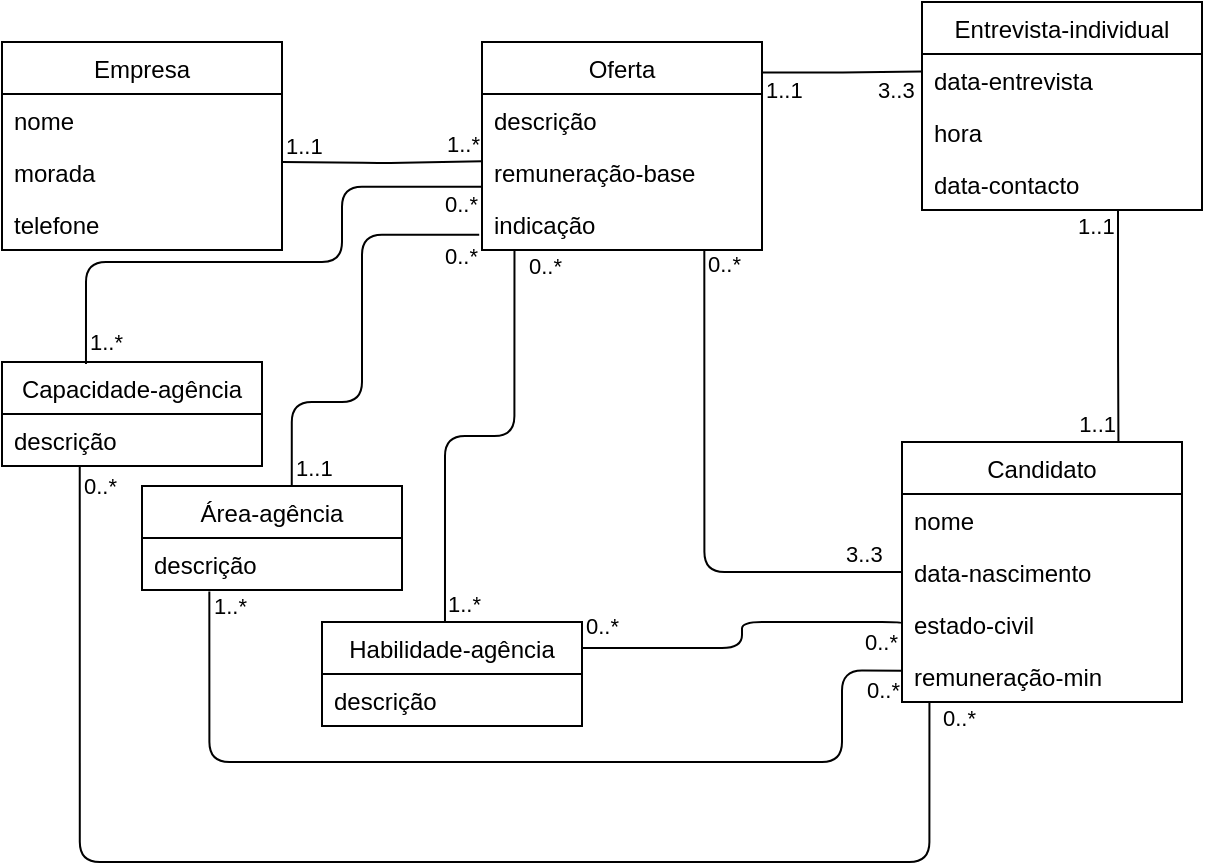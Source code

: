<mxfile version="14.3.2" type="device"><diagram id="AzuyJDzA_oUuO7dpGHeX" name="Page-1"><mxGraphModel dx="1662" dy="762" grid="1" gridSize="10" guides="1" tooltips="1" connect="1" arrows="1" fold="1" page="1" pageScale="1" pageWidth="827" pageHeight="1169" math="0" shadow="0"><root><mxCell id="0"/><mxCell id="1" parent="0"/><mxCell id="-9aQ3U12G-QY0V_nzm0G-1" value="Empresa" style="swimlane;fontStyle=0;childLayout=stackLayout;horizontal=1;startSize=26;fillColor=none;horizontalStack=0;resizeParent=1;resizeParentMax=0;resizeLast=0;collapsible=1;marginBottom=0;" vertex="1" parent="1"><mxGeometry x="40" y="40" width="140" height="104" as="geometry"/></mxCell><mxCell id="-9aQ3U12G-QY0V_nzm0G-2" value="nome" style="text;strokeColor=none;fillColor=none;align=left;verticalAlign=top;spacingLeft=4;spacingRight=4;overflow=hidden;rotatable=0;points=[[0,0.5],[1,0.5]];portConstraint=eastwest;" vertex="1" parent="-9aQ3U12G-QY0V_nzm0G-1"><mxGeometry y="26" width="140" height="26" as="geometry"/></mxCell><mxCell id="-9aQ3U12G-QY0V_nzm0G-3" value="morada" style="text;strokeColor=none;fillColor=none;align=left;verticalAlign=top;spacingLeft=4;spacingRight=4;overflow=hidden;rotatable=0;points=[[0,0.5],[1,0.5]];portConstraint=eastwest;" vertex="1" parent="-9aQ3U12G-QY0V_nzm0G-1"><mxGeometry y="52" width="140" height="26" as="geometry"/></mxCell><mxCell id="-9aQ3U12G-QY0V_nzm0G-4" value="telefone" style="text;strokeColor=none;fillColor=none;align=left;verticalAlign=top;spacingLeft=4;spacingRight=4;overflow=hidden;rotatable=0;points=[[0,0.5],[1,0.5]];portConstraint=eastwest;" vertex="1" parent="-9aQ3U12G-QY0V_nzm0G-1"><mxGeometry y="78" width="140" height="26" as="geometry"/></mxCell><mxCell id="-9aQ3U12G-QY0V_nzm0G-5" value="Oferta" style="swimlane;fontStyle=0;childLayout=stackLayout;horizontal=1;startSize=26;fillColor=none;horizontalStack=0;resizeParent=1;resizeParentMax=0;resizeLast=0;collapsible=1;marginBottom=0;" vertex="1" parent="1"><mxGeometry x="280" y="40" width="140" height="104" as="geometry"/></mxCell><mxCell id="-9aQ3U12G-QY0V_nzm0G-6" value="descrição" style="text;strokeColor=none;fillColor=none;align=left;verticalAlign=top;spacingLeft=4;spacingRight=4;overflow=hidden;rotatable=0;points=[[0,0.5],[1,0.5]];portConstraint=eastwest;" vertex="1" parent="-9aQ3U12G-QY0V_nzm0G-5"><mxGeometry y="26" width="140" height="26" as="geometry"/></mxCell><mxCell id="-9aQ3U12G-QY0V_nzm0G-7" value="remuneração-base" style="text;strokeColor=none;fillColor=none;align=left;verticalAlign=top;spacingLeft=4;spacingRight=4;overflow=hidden;rotatable=0;points=[[0,0.5],[1,0.5]];portConstraint=eastwest;" vertex="1" parent="-9aQ3U12G-QY0V_nzm0G-5"><mxGeometry y="52" width="140" height="26" as="geometry"/></mxCell><mxCell id="-9aQ3U12G-QY0V_nzm0G-8" value="indicação" style="text;strokeColor=none;fillColor=none;align=left;verticalAlign=top;spacingLeft=4;spacingRight=4;overflow=hidden;rotatable=0;points=[[0,0.5],[1,0.5]];portConstraint=eastwest;" vertex="1" parent="-9aQ3U12G-QY0V_nzm0G-5"><mxGeometry y="78" width="140" height="26" as="geometry"/></mxCell><mxCell id="-9aQ3U12G-QY0V_nzm0G-9" value="" style="endArrow=none;html=1;edgeStyle=orthogonalEdgeStyle;entryX=0.002;entryY=0.295;entryDx=0;entryDy=0;entryPerimeter=0;" edge="1" parent="1" target="-9aQ3U12G-QY0V_nzm0G-7"><mxGeometry relative="1" as="geometry"><mxPoint x="180" y="100" as="sourcePoint"/><mxPoint x="270" y="100" as="targetPoint"/></mxGeometry></mxCell><mxCell id="-9aQ3U12G-QY0V_nzm0G-10" value="1..1" style="edgeLabel;resizable=0;html=1;align=left;verticalAlign=bottom;" connectable="0" vertex="1" parent="-9aQ3U12G-QY0V_nzm0G-9"><mxGeometry x="-1" relative="1" as="geometry"/></mxCell><mxCell id="-9aQ3U12G-QY0V_nzm0G-11" value="1..*" style="edgeLabel;resizable=0;html=1;align=right;verticalAlign=bottom;" connectable="0" vertex="1" parent="-9aQ3U12G-QY0V_nzm0G-9"><mxGeometry x="1" relative="1" as="geometry"><mxPoint x="-1" as="offset"/></mxGeometry></mxCell><mxCell id="-9aQ3U12G-QY0V_nzm0G-12" value="Candidato" style="swimlane;fontStyle=0;childLayout=stackLayout;horizontal=1;startSize=26;fillColor=none;horizontalStack=0;resizeParent=1;resizeParentMax=0;resizeLast=0;collapsible=1;marginBottom=0;" vertex="1" parent="1"><mxGeometry x="490" y="240" width="140" height="130" as="geometry"/></mxCell><mxCell id="-9aQ3U12G-QY0V_nzm0G-13" value="nome" style="text;strokeColor=none;fillColor=none;align=left;verticalAlign=top;spacingLeft=4;spacingRight=4;overflow=hidden;rotatable=0;points=[[0,0.5],[1,0.5]];portConstraint=eastwest;" vertex="1" parent="-9aQ3U12G-QY0V_nzm0G-12"><mxGeometry y="26" width="140" height="26" as="geometry"/></mxCell><mxCell id="-9aQ3U12G-QY0V_nzm0G-14" value="data-nascimento" style="text;strokeColor=none;fillColor=none;align=left;verticalAlign=top;spacingLeft=4;spacingRight=4;overflow=hidden;rotatable=0;points=[[0,0.5],[1,0.5]];portConstraint=eastwest;" vertex="1" parent="-9aQ3U12G-QY0V_nzm0G-12"><mxGeometry y="52" width="140" height="26" as="geometry"/></mxCell><mxCell id="-9aQ3U12G-QY0V_nzm0G-15" value="estado-civil" style="text;strokeColor=none;fillColor=none;align=left;verticalAlign=top;spacingLeft=4;spacingRight=4;overflow=hidden;rotatable=0;points=[[0,0.5],[1,0.5]];portConstraint=eastwest;" vertex="1" parent="-9aQ3U12G-QY0V_nzm0G-12"><mxGeometry y="78" width="140" height="26" as="geometry"/></mxCell><mxCell id="-9aQ3U12G-QY0V_nzm0G-16" value="remuneração-min" style="text;strokeColor=none;fillColor=none;align=left;verticalAlign=top;spacingLeft=4;spacingRight=4;overflow=hidden;rotatable=0;points=[[0,0.5],[1,0.5]];portConstraint=eastwest;" vertex="1" parent="-9aQ3U12G-QY0V_nzm0G-12"><mxGeometry y="104" width="140" height="26" as="geometry"/></mxCell><mxCell id="-9aQ3U12G-QY0V_nzm0G-27" value="Entrevista-individual" style="swimlane;fontStyle=0;childLayout=stackLayout;horizontal=1;startSize=26;fillColor=none;horizontalStack=0;resizeParent=1;resizeParentMax=0;resizeLast=0;collapsible=1;marginBottom=0;" vertex="1" parent="1"><mxGeometry x="500" y="20" width="140" height="104" as="geometry"/></mxCell><mxCell id="-9aQ3U12G-QY0V_nzm0G-28" value="data-entrevista" style="text;strokeColor=none;fillColor=none;align=left;verticalAlign=top;spacingLeft=4;spacingRight=4;overflow=hidden;rotatable=0;points=[[0,0.5],[1,0.5]];portConstraint=eastwest;" vertex="1" parent="-9aQ3U12G-QY0V_nzm0G-27"><mxGeometry y="26" width="140" height="26" as="geometry"/></mxCell><mxCell id="-9aQ3U12G-QY0V_nzm0G-29" value="hora" style="text;strokeColor=none;fillColor=none;align=left;verticalAlign=top;spacingLeft=4;spacingRight=4;overflow=hidden;rotatable=0;points=[[0,0.5],[1,0.5]];portConstraint=eastwest;" vertex="1" parent="-9aQ3U12G-QY0V_nzm0G-27"><mxGeometry y="52" width="140" height="26" as="geometry"/></mxCell><mxCell id="-9aQ3U12G-QY0V_nzm0G-30" value="data-contacto" style="text;strokeColor=none;fillColor=none;align=left;verticalAlign=top;spacingLeft=4;spacingRight=4;overflow=hidden;rotatable=0;points=[[0,0.5],[1,0.5]];portConstraint=eastwest;" vertex="1" parent="-9aQ3U12G-QY0V_nzm0G-27"><mxGeometry y="78" width="140" height="26" as="geometry"/></mxCell><mxCell id="-9aQ3U12G-QY0V_nzm0G-36" value="" style="endArrow=none;html=1;edgeStyle=orthogonalEdgeStyle;entryX=0;entryY=0.5;entryDx=0;entryDy=0;exitX=0.794;exitY=1.016;exitDx=0;exitDy=0;exitPerimeter=0;" edge="1" parent="1" source="-9aQ3U12G-QY0V_nzm0G-8" target="-9aQ3U12G-QY0V_nzm0G-14"><mxGeometry relative="1" as="geometry"><mxPoint x="350" y="150" as="sourcePoint"/><mxPoint x="510" y="105" as="targetPoint"/></mxGeometry></mxCell><mxCell id="-9aQ3U12G-QY0V_nzm0G-37" value="0..*" style="edgeLabel;resizable=0;html=1;align=left;verticalAlign=bottom;" connectable="0" vertex="1" parent="-9aQ3U12G-QY0V_nzm0G-36"><mxGeometry x="-1" relative="1" as="geometry"><mxPoint y="15.58" as="offset"/></mxGeometry></mxCell><mxCell id="-9aQ3U12G-QY0V_nzm0G-49" value="3..3" style="edgeLabel;resizable=0;html=1;align=left;verticalAlign=bottom;rotation=0;" connectable="0" vertex="1" parent="1"><mxGeometry x="476" y="72" as="geometry"/></mxCell><mxCell id="-9aQ3U12G-QY0V_nzm0G-50" value="" style="endArrow=none;html=1;edgeStyle=orthogonalEdgeStyle;entryX=-0.002;entryY=0.335;entryDx=0;entryDy=0;exitX=0.998;exitY=0.147;exitDx=0;exitDy=0;exitPerimeter=0;entryPerimeter=0;" edge="1" parent="1" source="-9aQ3U12G-QY0V_nzm0G-5" target="-9aQ3U12G-QY0V_nzm0G-28"><mxGeometry relative="1" as="geometry"><mxPoint x="340" y="200" as="sourcePoint"/><mxPoint x="470" y="200" as="targetPoint"/></mxGeometry></mxCell><mxCell id="-9aQ3U12G-QY0V_nzm0G-51" value="1..1" style="edgeLabel;resizable=0;html=1;align=left;verticalAlign=bottom;" connectable="0" vertex="1" parent="-9aQ3U12G-QY0V_nzm0G-50"><mxGeometry x="-1" relative="1" as="geometry"><mxPoint x="0.06" y="17.7" as="offset"/></mxGeometry></mxCell><mxCell id="-9aQ3U12G-QY0V_nzm0G-52" value="3..3" style="edgeLabel;resizable=0;html=1;align=left;verticalAlign=bottom;" connectable="0" vertex="1" parent="1"><mxGeometry x="460" y="304.998" as="geometry"/></mxCell><mxCell id="-9aQ3U12G-QY0V_nzm0G-53" value="" style="endArrow=none;html=1;edgeStyle=orthogonalEdgeStyle;exitX=0.7;exitY=1.016;exitDx=0;exitDy=0;exitPerimeter=0;entryX=0.773;entryY=0.001;entryDx=0;entryDy=0;entryPerimeter=0;" edge="1" parent="1" source="-9aQ3U12G-QY0V_nzm0G-30" target="-9aQ3U12G-QY0V_nzm0G-12"><mxGeometry relative="1" as="geometry"><mxPoint x="400" y="161.85" as="sourcePoint"/><mxPoint x="599" y="230" as="targetPoint"/><Array as="points"><mxPoint x="598" y="190"/><mxPoint x="598" y="190"/></Array></mxGeometry></mxCell><mxCell id="-9aQ3U12G-QY0V_nzm0G-54" value="1..1" style="edgeLabel;resizable=0;html=1;align=left;verticalAlign=bottom;" connectable="0" vertex="1" parent="-9aQ3U12G-QY0V_nzm0G-53"><mxGeometry x="-1" relative="1" as="geometry"><mxPoint x="-22" y="16.58" as="offset"/></mxGeometry></mxCell><mxCell id="-9aQ3U12G-QY0V_nzm0G-55" value="1..1" style="edgeLabel;resizable=0;html=1;align=right;verticalAlign=bottom;" connectable="0" vertex="1" parent="-9aQ3U12G-QY0V_nzm0G-53"><mxGeometry x="1" relative="1" as="geometry"><mxPoint x="-1.03" as="offset"/></mxGeometry></mxCell><mxCell id="-9aQ3U12G-QY0V_nzm0G-71" value="Capacidade-agência" style="swimlane;fontStyle=0;childLayout=stackLayout;horizontal=1;startSize=26;fillColor=none;horizontalStack=0;resizeParent=1;resizeParentMax=0;resizeLast=0;collapsible=1;marginBottom=0;" vertex="1" parent="1"><mxGeometry x="40" y="200" width="130" height="52" as="geometry"/></mxCell><mxCell id="-9aQ3U12G-QY0V_nzm0G-72" value="descrição" style="text;strokeColor=none;fillColor=none;align=left;verticalAlign=top;spacingLeft=4;spacingRight=4;overflow=hidden;rotatable=0;points=[[0,0.5],[1,0.5]];portConstraint=eastwest;" vertex="1" parent="-9aQ3U12G-QY0V_nzm0G-71"><mxGeometry y="26" width="130" height="26" as="geometry"/></mxCell><mxCell id="-9aQ3U12G-QY0V_nzm0G-73" value="Área-agência" style="swimlane;fontStyle=0;childLayout=stackLayout;horizontal=1;startSize=26;fillColor=none;horizontalStack=0;resizeParent=1;resizeParentMax=0;resizeLast=0;collapsible=1;marginBottom=0;" vertex="1" parent="1"><mxGeometry x="110" y="262" width="130" height="52" as="geometry"/></mxCell><mxCell id="-9aQ3U12G-QY0V_nzm0G-74" value="descrição" style="text;strokeColor=none;fillColor=none;align=left;verticalAlign=top;spacingLeft=4;spacingRight=4;overflow=hidden;rotatable=0;points=[[0,0.5],[1,0.5]];portConstraint=eastwest;" vertex="1" parent="-9aQ3U12G-QY0V_nzm0G-73"><mxGeometry y="26" width="130" height="26" as="geometry"/></mxCell><mxCell id="-9aQ3U12G-QY0V_nzm0G-78" value="Habilidade-agência" style="swimlane;fontStyle=0;childLayout=stackLayout;horizontal=1;startSize=26;fillColor=none;horizontalStack=0;resizeParent=1;resizeParentMax=0;resizeLast=0;collapsible=1;marginBottom=0;" vertex="1" parent="1"><mxGeometry x="200" y="330" width="130" height="52" as="geometry"/></mxCell><mxCell id="-9aQ3U12G-QY0V_nzm0G-79" value="descrição" style="text;strokeColor=none;fillColor=none;align=left;verticalAlign=top;spacingLeft=4;spacingRight=4;overflow=hidden;rotatable=0;points=[[0,0.5],[1,0.5]];portConstraint=eastwest;" vertex="1" parent="-9aQ3U12G-QY0V_nzm0G-78"><mxGeometry y="26" width="130" height="26" as="geometry"/></mxCell><mxCell id="-9aQ3U12G-QY0V_nzm0G-84" value="" style="endArrow=none;html=1;edgeStyle=orthogonalEdgeStyle;exitX=0.473;exitY=-0.008;exitDx=0;exitDy=0;exitPerimeter=0;entryX=0.116;entryY=0.995;entryDx=0;entryDy=0;entryPerimeter=0;" edge="1" parent="1" source="-9aQ3U12G-QY0V_nzm0G-78" target="-9aQ3U12G-QY0V_nzm0G-8"><mxGeometry relative="1" as="geometry"><mxPoint x="210" y="225.71" as="sourcePoint"/><mxPoint x="370" y="225.71" as="targetPoint"/></mxGeometry></mxCell><mxCell id="-9aQ3U12G-QY0V_nzm0G-85" value="1..*" style="edgeLabel;resizable=0;html=1;align=left;verticalAlign=bottom;" connectable="0" vertex="1" parent="-9aQ3U12G-QY0V_nzm0G-84"><mxGeometry x="-1" relative="1" as="geometry"/></mxCell><mxCell id="-9aQ3U12G-QY0V_nzm0G-86" value="0..*" style="edgeLabel;resizable=0;html=1;align=right;verticalAlign=bottom;" connectable="0" vertex="1" parent="-9aQ3U12G-QY0V_nzm0G-84"><mxGeometry x="1" relative="1" as="geometry"><mxPoint x="23.76" y="16.24" as="offset"/></mxGeometry></mxCell><mxCell id="-9aQ3U12G-QY0V_nzm0G-87" value="" style="endArrow=none;html=1;edgeStyle=orthogonalEdgeStyle;exitX=0.323;exitY=0.019;exitDx=0;exitDy=0;exitPerimeter=0;entryX=0.002;entryY=0.786;entryDx=0;entryDy=0;entryPerimeter=0;" edge="1" parent="1" source="-9aQ3U12G-QY0V_nzm0G-71" target="-9aQ3U12G-QY0V_nzm0G-7"><mxGeometry relative="1" as="geometry"><mxPoint x="210" y="190" as="sourcePoint"/><mxPoint x="370" y="190" as="targetPoint"/><Array as="points"><mxPoint x="82" y="150"/><mxPoint x="210" y="150"/><mxPoint x="210" y="112"/></Array></mxGeometry></mxCell><mxCell id="-9aQ3U12G-QY0V_nzm0G-88" value="1..*" style="edgeLabel;resizable=0;html=1;align=left;verticalAlign=bottom;" connectable="0" vertex="1" parent="-9aQ3U12G-QY0V_nzm0G-87"><mxGeometry x="-1" relative="1" as="geometry"><mxPoint y="-2" as="offset"/></mxGeometry></mxCell><mxCell id="-9aQ3U12G-QY0V_nzm0G-89" value="0..*" style="edgeLabel;resizable=0;html=1;align=right;verticalAlign=bottom;" connectable="0" vertex="1" parent="-9aQ3U12G-QY0V_nzm0G-87"><mxGeometry x="1" relative="1" as="geometry"><mxPoint x="-2" y="17.56" as="offset"/></mxGeometry></mxCell><mxCell id="-9aQ3U12G-QY0V_nzm0G-90" value="" style="endArrow=none;html=1;edgeStyle=orthogonalEdgeStyle;exitX=0.576;exitY=-0.008;exitDx=0;exitDy=0;exitPerimeter=0;entryX=-0.01;entryY=0.709;entryDx=0;entryDy=0;entryPerimeter=0;" edge="1" parent="1" source="-9aQ3U12G-QY0V_nzm0G-73" target="-9aQ3U12G-QY0V_nzm0G-8"><mxGeometry relative="1" as="geometry"><mxPoint x="210" y="210" as="sourcePoint"/><mxPoint x="370" y="210" as="targetPoint"/><Array as="points"><mxPoint x="185" y="220"/><mxPoint x="220" y="220"/><mxPoint x="220" y="136"/></Array></mxGeometry></mxCell><mxCell id="-9aQ3U12G-QY0V_nzm0G-91" value="1..1" style="edgeLabel;resizable=0;html=1;align=left;verticalAlign=bottom;" connectable="0" vertex="1" parent="-9aQ3U12G-QY0V_nzm0G-90"><mxGeometry x="-1" relative="1" as="geometry"/></mxCell><mxCell id="-9aQ3U12G-QY0V_nzm0G-92" value="0..*" style="edgeLabel;resizable=0;html=1;align=right;verticalAlign=bottom;" connectable="0" vertex="1" parent="-9aQ3U12G-QY0V_nzm0G-90"><mxGeometry x="1" relative="1" as="geometry"><mxPoint y="18.57" as="offset"/></mxGeometry></mxCell><mxCell id="-9aQ3U12G-QY0V_nzm0G-93" value="" style="endArrow=none;html=1;edgeStyle=orthogonalEdgeStyle;exitX=0.299;exitY=0.997;exitDx=0;exitDy=0;exitPerimeter=0;entryX=0.098;entryY=1.013;entryDx=0;entryDy=0;entryPerimeter=0;" edge="1" parent="1" source="-9aQ3U12G-QY0V_nzm0G-72" target="-9aQ3U12G-QY0V_nzm0G-16"><mxGeometry relative="1" as="geometry"><mxPoint x="469.5" y="547.184" as="sourcePoint"/><mxPoint x="504" y="380" as="targetPoint"/><Array as="points"><mxPoint x="79" y="450"/><mxPoint x="504" y="450"/></Array></mxGeometry></mxCell><mxCell id="-9aQ3U12G-QY0V_nzm0G-94" value="0..*" style="edgeLabel;resizable=0;html=1;align=left;verticalAlign=bottom;" connectable="0" vertex="1" parent="-9aQ3U12G-QY0V_nzm0G-93"><mxGeometry x="-1" relative="1" as="geometry"><mxPoint y="18.08" as="offset"/></mxGeometry></mxCell><mxCell id="-9aQ3U12G-QY0V_nzm0G-95" value="0..*" style="edgeLabel;resizable=0;html=1;align=right;verticalAlign=bottom;" connectable="0" vertex="1" parent="-9aQ3U12G-QY0V_nzm0G-93"><mxGeometry x="1" relative="1" as="geometry"><mxPoint x="23.76" y="16.24" as="offset"/></mxGeometry></mxCell><mxCell id="-9aQ3U12G-QY0V_nzm0G-96" value="" style="endArrow=none;html=1;edgeStyle=orthogonalEdgeStyle;exitX=1;exitY=0.25;exitDx=0;exitDy=0;entryX=0;entryY=0.5;entryDx=0;entryDy=0;" edge="1" parent="1" source="-9aQ3U12G-QY0V_nzm0G-78" target="-9aQ3U12G-QY0V_nzm0G-15"><mxGeometry relative="1" as="geometry"><mxPoint x="290" y="418.588" as="sourcePoint"/><mxPoint x="488.29" y="330.036" as="targetPoint"/><Array as="points"><mxPoint x="410" y="343"/><mxPoint x="410" y="330"/><mxPoint x="490" y="330"/></Array></mxGeometry></mxCell><mxCell id="-9aQ3U12G-QY0V_nzm0G-97" value="0..*" style="edgeLabel;resizable=0;html=1;align=left;verticalAlign=bottom;" connectable="0" vertex="1" parent="-9aQ3U12G-QY0V_nzm0G-96"><mxGeometry x="-1" relative="1" as="geometry"><mxPoint y="-3" as="offset"/></mxGeometry></mxCell><mxCell id="-9aQ3U12G-QY0V_nzm0G-98" value="0..*" style="edgeLabel;resizable=0;html=1;align=right;verticalAlign=bottom;" connectable="0" vertex="1" parent="-9aQ3U12G-QY0V_nzm0G-96"><mxGeometry x="1" relative="1" as="geometry"><mxPoint x="-2" y="17.56" as="offset"/></mxGeometry></mxCell><mxCell id="-9aQ3U12G-QY0V_nzm0G-99" value="" style="endArrow=none;html=1;edgeStyle=orthogonalEdgeStyle;exitX=0.259;exitY=1.027;exitDx=0;exitDy=0;exitPerimeter=0;entryX=0.002;entryY=0.397;entryDx=0;entryDy=0;entryPerimeter=0;" edge="1" parent="1" source="-9aQ3U12G-QY0V_nzm0G-74" target="-9aQ3U12G-QY0V_nzm0G-16"><mxGeometry relative="1" as="geometry"><mxPoint x="392.89" y="479.184" as="sourcePoint"/><mxPoint x="486.61" y="354.034" as="targetPoint"/><Array as="points"><mxPoint x="144" y="400"/><mxPoint x="460" y="400"/><mxPoint x="460" y="354"/></Array></mxGeometry></mxCell><mxCell id="-9aQ3U12G-QY0V_nzm0G-100" value="1..*" style="edgeLabel;resizable=0;html=1;align=left;verticalAlign=bottom;" connectable="0" vertex="1" parent="-9aQ3U12G-QY0V_nzm0G-99"><mxGeometry x="-1" relative="1" as="geometry"><mxPoint y="15.3" as="offset"/></mxGeometry></mxCell><mxCell id="-9aQ3U12G-QY0V_nzm0G-101" value="0..*" style="edgeLabel;resizable=0;html=1;align=right;verticalAlign=bottom;" connectable="0" vertex="1" parent="-9aQ3U12G-QY0V_nzm0G-99"><mxGeometry x="1" relative="1" as="geometry"><mxPoint x="-1" y="18.57" as="offset"/></mxGeometry></mxCell></root></mxGraphModel></diagram></mxfile>